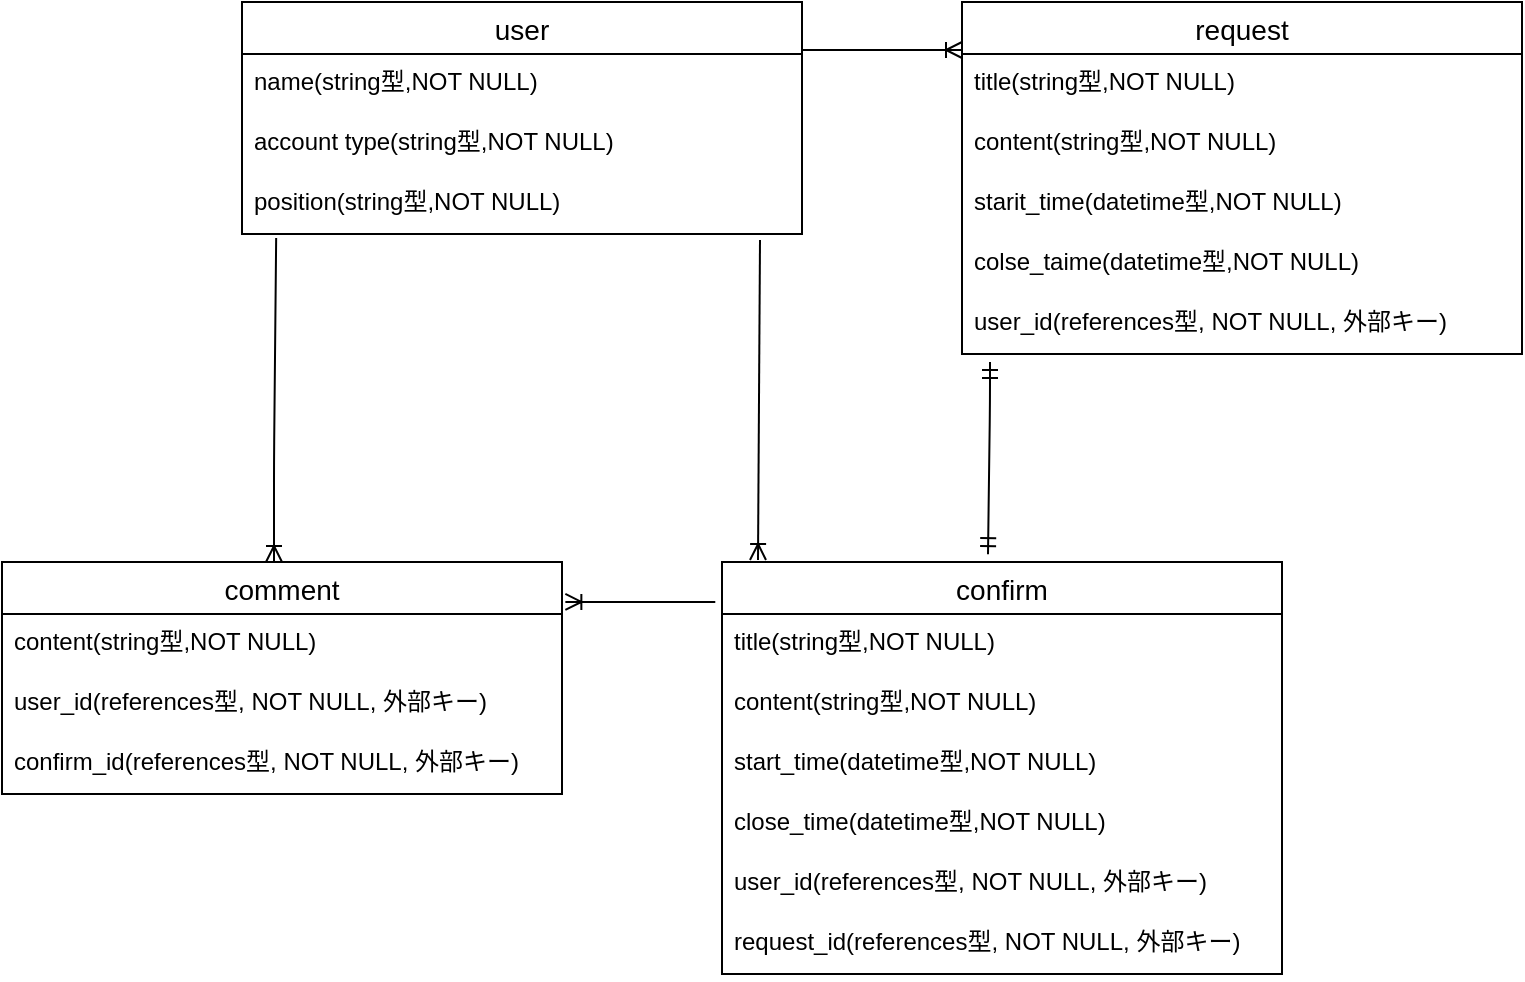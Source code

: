 <mxfile>
    <diagram id="04ZRqsbE4-WYHAA8QStU" name="ER図">
        <mxGraphModel dx="834" dy="741" grid="1" gridSize="10" guides="1" tooltips="1" connect="1" arrows="1" fold="1" page="1" pageScale="1" pageWidth="1654" pageHeight="1169" math="0" shadow="0">
            <root>
                <mxCell id="0"/>
                <mxCell id="1" parent="0"/>
                <mxCell id="6" value="user" style="swimlane;fontStyle=0;childLayout=stackLayout;horizontal=1;startSize=26;horizontalStack=0;resizeParent=1;resizeParentMax=0;resizeLast=0;collapsible=1;marginBottom=0;align=center;fontSize=14;" parent="1" vertex="1">
                    <mxGeometry x="400" y="120" width="280" height="116" as="geometry"/>
                </mxCell>
                <mxCell id="7" value="name(string型,NOT NULL)" style="text;strokeColor=none;fillColor=none;spacingLeft=4;spacingRight=4;overflow=hidden;rotatable=0;points=[[0,0.5],[1,0.5]];portConstraint=eastwest;fontSize=12;" parent="6" vertex="1">
                    <mxGeometry y="26" width="280" height="30" as="geometry"/>
                </mxCell>
                <mxCell id="11" value="account type(string型,NOT NULL)" style="text;strokeColor=none;fillColor=none;spacingLeft=4;spacingRight=4;overflow=hidden;rotatable=0;points=[[0,0.5],[1,0.5]];portConstraint=eastwest;fontSize=12;" parent="6" vertex="1">
                    <mxGeometry y="56" width="280" height="30" as="geometry"/>
                </mxCell>
                <mxCell id="17" value="position(string型,NOT NULL)" style="text;strokeColor=none;fillColor=none;spacingLeft=4;spacingRight=4;overflow=hidden;rotatable=0;points=[[0,0.5],[1,0.5]];portConstraint=eastwest;fontSize=12;" parent="6" vertex="1">
                    <mxGeometry y="86" width="280" height="30" as="geometry"/>
                </mxCell>
                <mxCell id="12" value="confirm" style="swimlane;fontStyle=0;childLayout=stackLayout;horizontal=1;startSize=26;horizontalStack=0;resizeParent=1;resizeParentMax=0;resizeLast=0;collapsible=1;marginBottom=0;align=center;fontSize=14;" parent="1" vertex="1">
                    <mxGeometry x="640" y="400" width="280" height="206" as="geometry"/>
                </mxCell>
                <mxCell id="13" value="title(string型,NOT NULL)" style="text;strokeColor=none;fillColor=none;spacingLeft=4;spacingRight=4;overflow=hidden;rotatable=0;points=[[0,0.5],[1,0.5]];portConstraint=eastwest;fontSize=12;" parent="12" vertex="1">
                    <mxGeometry y="26" width="280" height="30" as="geometry"/>
                </mxCell>
                <mxCell id="26" value="content(string型,NOT NULL)" style="text;strokeColor=none;fillColor=none;spacingLeft=4;spacingRight=4;overflow=hidden;rotatable=0;points=[[0,0.5],[1,0.5]];portConstraint=eastwest;fontSize=12;" parent="12" vertex="1">
                    <mxGeometry y="56" width="280" height="30" as="geometry"/>
                </mxCell>
                <mxCell id="27" value="start_time(datetime型,NOT NULL)" style="text;strokeColor=none;fillColor=none;spacingLeft=4;spacingRight=4;overflow=hidden;rotatable=0;points=[[0,0.5],[1,0.5]];portConstraint=eastwest;fontSize=12;" parent="12" vertex="1">
                    <mxGeometry y="86" width="280" height="30" as="geometry"/>
                </mxCell>
                <mxCell id="28" value="close_time(datetime型,NOT NULL)" style="text;strokeColor=none;fillColor=none;spacingLeft=4;spacingRight=4;overflow=hidden;rotatable=0;points=[[0,0.5],[1,0.5]];portConstraint=eastwest;fontSize=12;" parent="12" vertex="1">
                    <mxGeometry y="116" width="280" height="30" as="geometry"/>
                </mxCell>
                <mxCell id="45" value="user_id(references型, NOT NULL, 外部キー)" style="text;strokeColor=none;fillColor=none;spacingLeft=4;spacingRight=4;overflow=hidden;rotatable=0;points=[[0,0.5],[1,0.5]];portConstraint=eastwest;fontSize=12;" parent="12" vertex="1">
                    <mxGeometry y="146" width="280" height="30" as="geometry"/>
                </mxCell>
                <mxCell id="48" value="request_id(references型, NOT NULL, 外部キー)" style="text;strokeColor=none;fillColor=none;spacingLeft=4;spacingRight=4;overflow=hidden;rotatable=0;points=[[0,0.5],[1,0.5]];portConstraint=eastwest;fontSize=12;" parent="12" vertex="1">
                    <mxGeometry y="176" width="280" height="30" as="geometry"/>
                </mxCell>
                <mxCell id="22" value="request" style="swimlane;fontStyle=0;childLayout=stackLayout;horizontal=1;startSize=26;horizontalStack=0;resizeParent=1;resizeParentMax=0;resizeLast=0;collapsible=1;marginBottom=0;align=center;fontSize=14;" parent="1" vertex="1">
                    <mxGeometry x="760" y="120" width="280" height="176" as="geometry"/>
                </mxCell>
                <mxCell id="23" value="title(string型,NOT NULL)" style="text;strokeColor=none;fillColor=none;spacingLeft=4;spacingRight=4;overflow=hidden;rotatable=0;points=[[0,0.5],[1,0.5]];portConstraint=eastwest;fontSize=12;" parent="22" vertex="1">
                    <mxGeometry y="26" width="280" height="30" as="geometry"/>
                </mxCell>
                <mxCell id="24" value="content(string型,NOT NULL)" style="text;strokeColor=none;fillColor=none;spacingLeft=4;spacingRight=4;overflow=hidden;rotatable=0;points=[[0,0.5],[1,0.5]];portConstraint=eastwest;fontSize=12;" parent="22" vertex="1">
                    <mxGeometry y="56" width="280" height="30" as="geometry"/>
                </mxCell>
                <mxCell id="25" value="starit_time(datetime型,NOT NULL)" style="text;strokeColor=none;fillColor=none;spacingLeft=4;spacingRight=4;overflow=hidden;rotatable=0;points=[[0,0.5],[1,0.5]];portConstraint=eastwest;fontSize=12;" parent="22" vertex="1">
                    <mxGeometry y="86" width="280" height="30" as="geometry"/>
                </mxCell>
                <mxCell id="29" value="colse_taime(datetime型,NOT NULL)" style="text;strokeColor=none;fillColor=none;spacingLeft=4;spacingRight=4;overflow=hidden;rotatable=0;points=[[0,0.5],[1,0.5]];portConstraint=eastwest;fontSize=12;" parent="22" vertex="1">
                    <mxGeometry y="116" width="280" height="30" as="geometry"/>
                </mxCell>
                <mxCell id="44" value="user_id(references型, NOT NULL, 外部キー)" style="text;strokeColor=none;fillColor=none;spacingLeft=4;spacingRight=4;overflow=hidden;rotatable=0;points=[[0,0.5],[1,0.5]];portConstraint=eastwest;fontSize=12;" parent="22" vertex="1">
                    <mxGeometry y="146" width="280" height="30" as="geometry"/>
                </mxCell>
                <mxCell id="30" value="comment" style="swimlane;fontStyle=0;childLayout=stackLayout;horizontal=1;startSize=26;horizontalStack=0;resizeParent=1;resizeParentMax=0;resizeLast=0;collapsible=1;marginBottom=0;align=center;fontSize=14;" parent="1" vertex="1">
                    <mxGeometry x="280" y="400" width="280" height="116" as="geometry"/>
                </mxCell>
                <mxCell id="33" value="content(string型,NOT NULL)" style="text;strokeColor=none;fillColor=none;spacingLeft=4;spacingRight=4;overflow=hidden;rotatable=0;points=[[0,0.5],[1,0.5]];portConstraint=eastwest;fontSize=12;" parent="30" vertex="1">
                    <mxGeometry y="26" width="280" height="30" as="geometry"/>
                </mxCell>
                <mxCell id="46" value="user_id(references型, NOT NULL, 外部キー)" style="text;strokeColor=none;fillColor=none;spacingLeft=4;spacingRight=4;overflow=hidden;rotatable=0;points=[[0,0.5],[1,0.5]];portConstraint=eastwest;fontSize=12;" parent="30" vertex="1">
                    <mxGeometry y="56" width="280" height="30" as="geometry"/>
                </mxCell>
                <mxCell id="47" value="confirm_id(references型, NOT NULL, 外部キー)" style="text;strokeColor=none;fillColor=none;spacingLeft=4;spacingRight=4;overflow=hidden;rotatable=0;points=[[0,0.5],[1,0.5]];portConstraint=eastwest;fontSize=12;" parent="30" vertex="1">
                    <mxGeometry y="86" width="280" height="30" as="geometry"/>
                </mxCell>
                <mxCell id="35" value="" style="edgeStyle=entityRelationEdgeStyle;fontSize=12;html=1;endArrow=ERoneToMany;" parent="1" edge="1">
                    <mxGeometry width="100" height="100" relative="1" as="geometry">
                        <mxPoint x="680" y="144" as="sourcePoint"/>
                        <mxPoint x="760" y="144" as="targetPoint"/>
                    </mxGeometry>
                </mxCell>
                <mxCell id="38" value="" style="fontSize=12;html=1;endArrow=ERmandOne;startArrow=ERmandOne;exitX=0.475;exitY=-0.019;exitDx=0;exitDy=0;exitPerimeter=0;" parent="1" source="12" edge="1">
                    <mxGeometry width="100" height="100" relative="1" as="geometry">
                        <mxPoint x="650" y="380" as="sourcePoint"/>
                        <mxPoint x="774" y="300" as="targetPoint"/>
                        <Array as="points">
                            <mxPoint x="774" y="320"/>
                        </Array>
                    </mxGeometry>
                </mxCell>
                <mxCell id="39" value="" style="fontSize=12;html=1;endArrow=ERoneToMany;exitX=0.061;exitY=1.067;exitDx=0;exitDy=0;exitPerimeter=0;" parent="1" source="17" edge="1">
                    <mxGeometry width="100" height="100" relative="1" as="geometry">
                        <mxPoint x="415.96" y="269" as="sourcePoint"/>
                        <mxPoint x="416" y="400" as="targetPoint"/>
                        <Array as="points">
                            <mxPoint x="416" y="350"/>
                        </Array>
                    </mxGeometry>
                </mxCell>
                <mxCell id="40" value="" style="fontSize=12;html=1;endArrow=ERoneToMany;exitX=-0.012;exitY=0.097;exitDx=0;exitDy=0;exitPerimeter=0;entryX=1.006;entryY=0.172;entryDx=0;entryDy=0;entryPerimeter=0;" parent="1" source="12" target="30" edge="1">
                    <mxGeometry width="100" height="100" relative="1" as="geometry">
                        <mxPoint x="590" y="296" as="sourcePoint"/>
                        <mxPoint x="590" y="397" as="targetPoint"/>
                    </mxGeometry>
                </mxCell>
                <mxCell id="41" value="" style="fontSize=12;html=1;endArrow=ERoneToMany;exitX=0.925;exitY=1.1;exitDx=0;exitDy=0;exitPerimeter=0;" parent="1" source="17" edge="1">
                    <mxGeometry width="100" height="100" relative="1" as="geometry">
                        <mxPoint x="658" y="270" as="sourcePoint"/>
                        <mxPoint x="658" y="399" as="targetPoint"/>
                    </mxGeometry>
                </mxCell>
            </root>
        </mxGraphModel>
    </diagram>
    <diagram id="rK96S78wzVSVzZLeyd-q" name="Active Hash">
        <mxGraphModel dx="834" dy="741" grid="1" gridSize="10" guides="1" tooltips="1" connect="1" arrows="1" fold="1" page="1" pageScale="1" pageWidth="1654" pageHeight="1169" math="0" shadow="0">
            <root>
                <mxCell id="PdSw7IZ01CfhY0pS9zX5-0"/>
                <mxCell id="PdSw7IZ01CfhY0pS9zX5-1" parent="PdSw7IZ01CfhY0pS9zX5-0"/>
                <mxCell id="Ro9YcjFFpDEV7tMNc0ep-0" value="status" style="swimlane;fontStyle=0;childLayout=stackLayout;horizontal=1;startSize=26;horizontalStack=0;resizeParent=1;resizeParentMax=0;resizeLast=0;collapsible=1;marginBottom=0;align=center;fontSize=14;" vertex="1" parent="PdSw7IZ01CfhY0pS9zX5-1">
                    <mxGeometry x="160" y="120" width="160" height="146" as="geometry"/>
                </mxCell>
                <mxCell id="Ro9YcjFFpDEV7tMNc0ep-1" value="id: 1, name: '---'" style="text;strokeColor=none;fillColor=none;spacingLeft=4;spacingRight=4;overflow=hidden;rotatable=0;points=[[0,0.5],[1,0.5]];portConstraint=eastwest;fontSize=12;" vertex="1" parent="Ro9YcjFFpDEV7tMNc0ep-0">
                    <mxGeometry y="26" width="160" height="30" as="geometry"/>
                </mxCell>
                <mxCell id="Ro9YcjFFpDEV7tMNc0ep-2" value="id: 2, name: '出勤'" style="text;strokeColor=none;fillColor=none;spacingLeft=4;spacingRight=4;overflow=hidden;rotatable=0;points=[[0,0.5],[1,0.5]];portConstraint=eastwest;fontSize=12;" vertex="1" parent="Ro9YcjFFpDEV7tMNc0ep-0">
                    <mxGeometry y="56" width="160" height="30" as="geometry"/>
                </mxCell>
                <mxCell id="Ro9YcjFFpDEV7tMNc0ep-3" value="id: 3, name: '公休'" style="text;strokeColor=none;fillColor=none;spacingLeft=4;spacingRight=4;overflow=hidden;rotatable=0;points=[[0,0.5],[1,0.5]];portConstraint=eastwest;fontSize=12;" vertex="1" parent="Ro9YcjFFpDEV7tMNc0ep-0">
                    <mxGeometry y="86" width="160" height="30" as="geometry"/>
                </mxCell>
                <mxCell id="Ro9YcjFFpDEV7tMNc0ep-4" value="id: 4, name: '有休'" style="text;strokeColor=none;fillColor=none;spacingLeft=4;spacingRight=4;overflow=hidden;rotatable=0;points=[[0,0.5],[1,0.5]];portConstraint=eastwest;fontSize=12;" vertex="1" parent="Ro9YcjFFpDEV7tMNc0ep-0">
                    <mxGeometry y="116" width="160" height="30" as="geometry"/>
                </mxCell>
                <mxCell id="Ro9YcjFFpDEV7tMNc0ep-5" value="hour" style="swimlane;fontStyle=0;childLayout=stackLayout;horizontal=1;startSize=26;horizontalStack=0;resizeParent=1;resizeParentMax=0;resizeLast=0;collapsible=1;marginBottom=0;align=center;fontSize=14;" vertex="1" parent="PdSw7IZ01CfhY0pS9zX5-1">
                    <mxGeometry x="400" y="120" width="160" height="780" as="geometry"/>
                </mxCell>
                <mxCell id="Ro9YcjFFpDEV7tMNc0ep-6" value="id: 1, name: '---'" style="text;strokeColor=none;fillColor=none;spacingLeft=4;spacingRight=4;overflow=hidden;rotatable=0;points=[[0,0.5],[1,0.5]];portConstraint=eastwest;fontSize=12;" vertex="1" parent="Ro9YcjFFpDEV7tMNc0ep-5">
                    <mxGeometry y="26" width="160" height="30" as="geometry"/>
                </mxCell>
                <mxCell id="Ro9YcjFFpDEV7tMNc0ep-7" value="id: 2, name: '00'" style="text;strokeColor=none;fillColor=none;spacingLeft=4;spacingRight=4;overflow=hidden;rotatable=0;points=[[0,0.5],[1,0.5]];portConstraint=eastwest;fontSize=12;" vertex="1" parent="Ro9YcjFFpDEV7tMNc0ep-5">
                    <mxGeometry y="56" width="160" height="30" as="geometry"/>
                </mxCell>
                <mxCell id="Ro9YcjFFpDEV7tMNc0ep-8" value="id: 3, name: '01'" style="text;strokeColor=none;fillColor=none;spacingLeft=4;spacingRight=4;overflow=hidden;rotatable=0;points=[[0,0.5],[1,0.5]];portConstraint=eastwest;fontSize=12;" vertex="1" parent="Ro9YcjFFpDEV7tMNc0ep-5">
                    <mxGeometry y="86" width="160" height="34" as="geometry"/>
                </mxCell>
                <mxCell id="Ro9YcjFFpDEV7tMNc0ep-9" value="id: 4, name: '02'" style="text;strokeColor=none;fillColor=none;spacingLeft=4;spacingRight=4;overflow=hidden;rotatable=0;points=[[0,0.5],[1,0.5]];portConstraint=eastwest;fontSize=12;" vertex="1" parent="Ro9YcjFFpDEV7tMNc0ep-5">
                    <mxGeometry y="120" width="160" height="30" as="geometry"/>
                </mxCell>
                <mxCell id="Ro9YcjFFpDEV7tMNc0ep-10" value="id: 5, name: '03'" style="text;strokeColor=none;fillColor=none;spacingLeft=4;spacingRight=4;overflow=hidden;rotatable=0;points=[[0,0.5],[1,0.5]];portConstraint=eastwest;fontSize=12;" vertex="1" parent="Ro9YcjFFpDEV7tMNc0ep-5">
                    <mxGeometry y="150" width="160" height="30" as="geometry"/>
                </mxCell>
                <mxCell id="Ro9YcjFFpDEV7tMNc0ep-11" value="id: 6, name: '04'" style="text;strokeColor=none;fillColor=none;spacingLeft=4;spacingRight=4;overflow=hidden;rotatable=0;points=[[0,0.5],[1,0.5]];portConstraint=eastwest;fontSize=12;" vertex="1" parent="Ro9YcjFFpDEV7tMNc0ep-5">
                    <mxGeometry y="180" width="160" height="30" as="geometry"/>
                </mxCell>
                <mxCell id="Ro9YcjFFpDEV7tMNc0ep-12" value="id: 7, name: '05'" style="text;strokeColor=none;fillColor=none;spacingLeft=4;spacingRight=4;overflow=hidden;rotatable=0;points=[[0,0.5],[1,0.5]];portConstraint=eastwest;fontSize=12;" vertex="1" parent="Ro9YcjFFpDEV7tMNc0ep-5">
                    <mxGeometry y="210" width="160" height="30" as="geometry"/>
                </mxCell>
                <mxCell id="Ro9YcjFFpDEV7tMNc0ep-13" value="id: 8, name: '06'" style="text;strokeColor=none;fillColor=none;spacingLeft=4;spacingRight=4;overflow=hidden;rotatable=0;points=[[0,0.5],[1,0.5]];portConstraint=eastwest;fontSize=12;" vertex="1" parent="Ro9YcjFFpDEV7tMNc0ep-5">
                    <mxGeometry y="240" width="160" height="30" as="geometry"/>
                </mxCell>
                <mxCell id="Ro9YcjFFpDEV7tMNc0ep-14" value="id: 9, name: '07'" style="text;strokeColor=none;fillColor=none;spacingLeft=4;spacingRight=4;overflow=hidden;rotatable=0;points=[[0,0.5],[1,0.5]];portConstraint=eastwest;fontSize=12;" vertex="1" parent="Ro9YcjFFpDEV7tMNc0ep-5">
                    <mxGeometry y="270" width="160" height="30" as="geometry"/>
                </mxCell>
                <mxCell id="Ro9YcjFFpDEV7tMNc0ep-15" value="id: 10, name: '08'" style="text;strokeColor=none;fillColor=none;spacingLeft=4;spacingRight=4;overflow=hidden;rotatable=0;points=[[0,0.5],[1,0.5]];portConstraint=eastwest;fontSize=12;" vertex="1" parent="Ro9YcjFFpDEV7tMNc0ep-5">
                    <mxGeometry y="300" width="160" height="30" as="geometry"/>
                </mxCell>
                <mxCell id="Ro9YcjFFpDEV7tMNc0ep-16" value="id: 11, name: '09'" style="text;strokeColor=none;fillColor=none;spacingLeft=4;spacingRight=4;overflow=hidden;rotatable=0;points=[[0,0.5],[1,0.5]];portConstraint=eastwest;fontSize=12;" vertex="1" parent="Ro9YcjFFpDEV7tMNc0ep-5">
                    <mxGeometry y="330" width="160" height="30" as="geometry"/>
                </mxCell>
                <mxCell id="Ro9YcjFFpDEV7tMNc0ep-17" value="id: 12 name: '10'" style="text;strokeColor=none;fillColor=none;spacingLeft=4;spacingRight=4;overflow=hidden;rotatable=0;points=[[0,0.5],[1,0.5]];portConstraint=eastwest;fontSize=12;" vertex="1" parent="Ro9YcjFFpDEV7tMNc0ep-5">
                    <mxGeometry y="360" width="160" height="30" as="geometry"/>
                </mxCell>
                <mxCell id="Ro9YcjFFpDEV7tMNc0ep-18" value="id: 13, name: '11'" style="text;strokeColor=none;fillColor=none;spacingLeft=4;spacingRight=4;overflow=hidden;rotatable=0;points=[[0,0.5],[1,0.5]];portConstraint=eastwest;fontSize=12;" vertex="1" parent="Ro9YcjFFpDEV7tMNc0ep-5">
                    <mxGeometry y="390" width="160" height="30" as="geometry"/>
                </mxCell>
                <mxCell id="Ro9YcjFFpDEV7tMNc0ep-19" value="id: 14, name: '12'" style="text;strokeColor=none;fillColor=none;spacingLeft=4;spacingRight=4;overflow=hidden;rotatable=0;points=[[0,0.5],[1,0.5]];portConstraint=eastwest;fontSize=12;" vertex="1" parent="Ro9YcjFFpDEV7tMNc0ep-5">
                    <mxGeometry y="420" width="160" height="30" as="geometry"/>
                </mxCell>
                <mxCell id="Ro9YcjFFpDEV7tMNc0ep-20" value="id: 15, name: '13'" style="text;strokeColor=none;fillColor=none;spacingLeft=4;spacingRight=4;overflow=hidden;rotatable=0;points=[[0,0.5],[1,0.5]];portConstraint=eastwest;fontSize=12;" vertex="1" parent="Ro9YcjFFpDEV7tMNc0ep-5">
                    <mxGeometry y="450" width="160" height="30" as="geometry"/>
                </mxCell>
                <mxCell id="Ro9YcjFFpDEV7tMNc0ep-21" value="id: 16, name: '14'" style="text;strokeColor=none;fillColor=none;spacingLeft=4;spacingRight=4;overflow=hidden;rotatable=0;points=[[0,0.5],[1,0.5]];portConstraint=eastwest;fontSize=12;" vertex="1" parent="Ro9YcjFFpDEV7tMNc0ep-5">
                    <mxGeometry y="480" width="160" height="30" as="geometry"/>
                </mxCell>
                <mxCell id="Ro9YcjFFpDEV7tMNc0ep-22" value="id: 17, name: '15'" style="text;strokeColor=none;fillColor=none;spacingLeft=4;spacingRight=4;overflow=hidden;rotatable=0;points=[[0,0.5],[1,0.5]];portConstraint=eastwest;fontSize=12;" vertex="1" parent="Ro9YcjFFpDEV7tMNc0ep-5">
                    <mxGeometry y="510" width="160" height="30" as="geometry"/>
                </mxCell>
                <mxCell id="Ro9YcjFFpDEV7tMNc0ep-23" value="id: 18, name: '16'" style="text;strokeColor=none;fillColor=none;spacingLeft=4;spacingRight=4;overflow=hidden;rotatable=0;points=[[0,0.5],[1,0.5]];portConstraint=eastwest;fontSize=12;" vertex="1" parent="Ro9YcjFFpDEV7tMNc0ep-5">
                    <mxGeometry y="540" width="160" height="30" as="geometry"/>
                </mxCell>
                <mxCell id="Ro9YcjFFpDEV7tMNc0ep-24" value="id: 19, name: '17'" style="text;strokeColor=none;fillColor=none;spacingLeft=4;spacingRight=4;overflow=hidden;rotatable=0;points=[[0,0.5],[1,0.5]];portConstraint=eastwest;fontSize=12;" vertex="1" parent="Ro9YcjFFpDEV7tMNc0ep-5">
                    <mxGeometry y="570" width="160" height="30" as="geometry"/>
                </mxCell>
                <mxCell id="Ro9YcjFFpDEV7tMNc0ep-25" value="id: 20, name: '18'" style="text;strokeColor=none;fillColor=none;spacingLeft=4;spacingRight=4;overflow=hidden;rotatable=0;points=[[0,0.5],[1,0.5]];portConstraint=eastwest;fontSize=12;" vertex="1" parent="Ro9YcjFFpDEV7tMNc0ep-5">
                    <mxGeometry y="600" width="160" height="30" as="geometry"/>
                </mxCell>
                <mxCell id="Ro9YcjFFpDEV7tMNc0ep-26" value="id: 21, name: '19'" style="text;strokeColor=none;fillColor=none;spacingLeft=4;spacingRight=4;overflow=hidden;rotatable=0;points=[[0,0.5],[1,0.5]];portConstraint=eastwest;fontSize=12;" vertex="1" parent="Ro9YcjFFpDEV7tMNc0ep-5">
                    <mxGeometry y="630" width="160" height="30" as="geometry"/>
                </mxCell>
                <mxCell id="Ro9YcjFFpDEV7tMNc0ep-27" value="id: 22, name: '20'" style="text;strokeColor=none;fillColor=none;spacingLeft=4;spacingRight=4;overflow=hidden;rotatable=0;points=[[0,0.5],[1,0.5]];portConstraint=eastwest;fontSize=12;" vertex="1" parent="Ro9YcjFFpDEV7tMNc0ep-5">
                    <mxGeometry y="660" width="160" height="30" as="geometry"/>
                </mxCell>
                <mxCell id="Ro9YcjFFpDEV7tMNc0ep-28" value="id: 23, name: '21'" style="text;strokeColor=none;fillColor=none;spacingLeft=4;spacingRight=4;overflow=hidden;rotatable=0;points=[[0,0.5],[1,0.5]];portConstraint=eastwest;fontSize=12;" vertex="1" parent="Ro9YcjFFpDEV7tMNc0ep-5">
                    <mxGeometry y="690" width="160" height="30" as="geometry"/>
                </mxCell>
                <mxCell id="Ro9YcjFFpDEV7tMNc0ep-29" value="id: 24, name: '22'" style="text;strokeColor=none;fillColor=none;spacingLeft=4;spacingRight=4;overflow=hidden;rotatable=0;points=[[0,0.5],[1,0.5]];portConstraint=eastwest;fontSize=12;" vertex="1" parent="Ro9YcjFFpDEV7tMNc0ep-5">
                    <mxGeometry y="720" width="160" height="30" as="geometry"/>
                </mxCell>
                <mxCell id="Ro9YcjFFpDEV7tMNc0ep-30" value="id: 25, name: '23'" style="text;strokeColor=none;fillColor=none;spacingLeft=4;spacingRight=4;overflow=hidden;rotatable=0;points=[[0,0.5],[1,0.5]];portConstraint=eastwest;fontSize=12;" vertex="1" parent="Ro9YcjFFpDEV7tMNc0ep-5">
                    <mxGeometry y="750" width="160" height="30" as="geometry"/>
                </mxCell>
                <mxCell id="Ro9YcjFFpDEV7tMNc0ep-32" value="minutes" style="swimlane;fontStyle=0;childLayout=stackLayout;horizontal=1;startSize=26;horizontalStack=0;resizeParent=1;resizeParentMax=0;resizeLast=0;collapsible=1;marginBottom=0;align=center;fontSize=14;" vertex="1" parent="PdSw7IZ01CfhY0pS9zX5-1">
                    <mxGeometry x="640" y="120" width="160" height="416" as="geometry"/>
                </mxCell>
                <mxCell id="Ro9YcjFFpDEV7tMNc0ep-33" value="id: 1, name: '---'" style="text;strokeColor=none;fillColor=none;spacingLeft=4;spacingRight=4;overflow=hidden;rotatable=0;points=[[0,0.5],[1,0.5]];portConstraint=eastwest;fontSize=12;" vertex="1" parent="Ro9YcjFFpDEV7tMNc0ep-32">
                    <mxGeometry y="26" width="160" height="30" as="geometry"/>
                </mxCell>
                <mxCell id="Ro9YcjFFpDEV7tMNc0ep-46" value="id: 2, name: '00'" style="text;strokeColor=none;fillColor=none;spacingLeft=4;spacingRight=4;overflow=hidden;rotatable=0;points=[[0,0.5],[1,0.5]];portConstraint=eastwest;fontSize=12;" vertex="1" parent="Ro9YcjFFpDEV7tMNc0ep-32">
                    <mxGeometry y="56" width="160" height="30" as="geometry"/>
                </mxCell>
                <mxCell id="Ro9YcjFFpDEV7tMNc0ep-34" value="id: 3, name: '05'" style="text;strokeColor=none;fillColor=none;spacingLeft=4;spacingRight=4;overflow=hidden;rotatable=0;points=[[0,0.5],[1,0.5]];portConstraint=eastwest;fontSize=12;" vertex="1" parent="Ro9YcjFFpDEV7tMNc0ep-32">
                    <mxGeometry y="86" width="160" height="30" as="geometry"/>
                </mxCell>
                <mxCell id="Ro9YcjFFpDEV7tMNc0ep-35" value="id: 4, name: '10'" style="text;strokeColor=none;fillColor=none;spacingLeft=4;spacingRight=4;overflow=hidden;rotatable=0;points=[[0,0.5],[1,0.5]];portConstraint=eastwest;fontSize=12;" vertex="1" parent="Ro9YcjFFpDEV7tMNc0ep-32">
                    <mxGeometry y="116" width="160" height="30" as="geometry"/>
                </mxCell>
                <mxCell id="Ro9YcjFFpDEV7tMNc0ep-36" value="id: 5, name: '15'" style="text;strokeColor=none;fillColor=none;spacingLeft=4;spacingRight=4;overflow=hidden;rotatable=0;points=[[0,0.5],[1,0.5]];portConstraint=eastwest;fontSize=12;" vertex="1" parent="Ro9YcjFFpDEV7tMNc0ep-32">
                    <mxGeometry y="146" width="160" height="30" as="geometry"/>
                </mxCell>
                <mxCell id="Ro9YcjFFpDEV7tMNc0ep-37" value="id: 6, name: '20'" style="text;strokeColor=none;fillColor=none;spacingLeft=4;spacingRight=4;overflow=hidden;rotatable=0;points=[[0,0.5],[1,0.5]];portConstraint=eastwest;fontSize=12;" vertex="1" parent="Ro9YcjFFpDEV7tMNc0ep-32">
                    <mxGeometry y="176" width="160" height="30" as="geometry"/>
                </mxCell>
                <mxCell id="Ro9YcjFFpDEV7tMNc0ep-38" value="id: 7, name: '25'" style="text;strokeColor=none;fillColor=none;spacingLeft=4;spacingRight=4;overflow=hidden;rotatable=0;points=[[0,0.5],[1,0.5]];portConstraint=eastwest;fontSize=12;" vertex="1" parent="Ro9YcjFFpDEV7tMNc0ep-32">
                    <mxGeometry y="206" width="160" height="30" as="geometry"/>
                </mxCell>
                <mxCell id="Ro9YcjFFpDEV7tMNc0ep-39" value="id: 8, name: '30'" style="text;strokeColor=none;fillColor=none;spacingLeft=4;spacingRight=4;overflow=hidden;rotatable=0;points=[[0,0.5],[1,0.5]];portConstraint=eastwest;fontSize=12;" vertex="1" parent="Ro9YcjFFpDEV7tMNc0ep-32">
                    <mxGeometry y="236" width="160" height="30" as="geometry"/>
                </mxCell>
                <mxCell id="Ro9YcjFFpDEV7tMNc0ep-40" value="id: 9, name: '35'" style="text;strokeColor=none;fillColor=none;spacingLeft=4;spacingRight=4;overflow=hidden;rotatable=0;points=[[0,0.5],[1,0.5]];portConstraint=eastwest;fontSize=12;" vertex="1" parent="Ro9YcjFFpDEV7tMNc0ep-32">
                    <mxGeometry y="266" width="160" height="30" as="geometry"/>
                </mxCell>
                <mxCell id="Ro9YcjFFpDEV7tMNc0ep-41" value="id: 10, name: '40'" style="text;strokeColor=none;fillColor=none;spacingLeft=4;spacingRight=4;overflow=hidden;rotatable=0;points=[[0,0.5],[1,0.5]];portConstraint=eastwest;fontSize=12;" vertex="1" parent="Ro9YcjFFpDEV7tMNc0ep-32">
                    <mxGeometry y="296" width="160" height="30" as="geometry"/>
                </mxCell>
                <mxCell id="Ro9YcjFFpDEV7tMNc0ep-42" value="id: 11, name: '45'" style="text;strokeColor=none;fillColor=none;spacingLeft=4;spacingRight=4;overflow=hidden;rotatable=0;points=[[0,0.5],[1,0.5]];portConstraint=eastwest;fontSize=12;" vertex="1" parent="Ro9YcjFFpDEV7tMNc0ep-32">
                    <mxGeometry y="326" width="160" height="30" as="geometry"/>
                </mxCell>
                <mxCell id="Ro9YcjFFpDEV7tMNc0ep-43" value="id: 12, name: '50'" style="text;strokeColor=none;fillColor=none;spacingLeft=4;spacingRight=4;overflow=hidden;rotatable=0;points=[[0,0.5],[1,0.5]];portConstraint=eastwest;fontSize=12;" vertex="1" parent="Ro9YcjFFpDEV7tMNc0ep-32">
                    <mxGeometry y="356" width="160" height="30" as="geometry"/>
                </mxCell>
                <mxCell id="Ro9YcjFFpDEV7tMNc0ep-44" value="id: 13, name: '55'" style="text;strokeColor=none;fillColor=none;spacingLeft=4;spacingRight=4;overflow=hidden;rotatable=0;points=[[0,0.5],[1,0.5]];portConstraint=eastwest;fontSize=12;" vertex="1" parent="Ro9YcjFFpDEV7tMNc0ep-32">
                    <mxGeometry y="386" width="160" height="30" as="geometry"/>
                </mxCell>
            </root>
        </mxGraphModel>
    </diagram>
</mxfile>